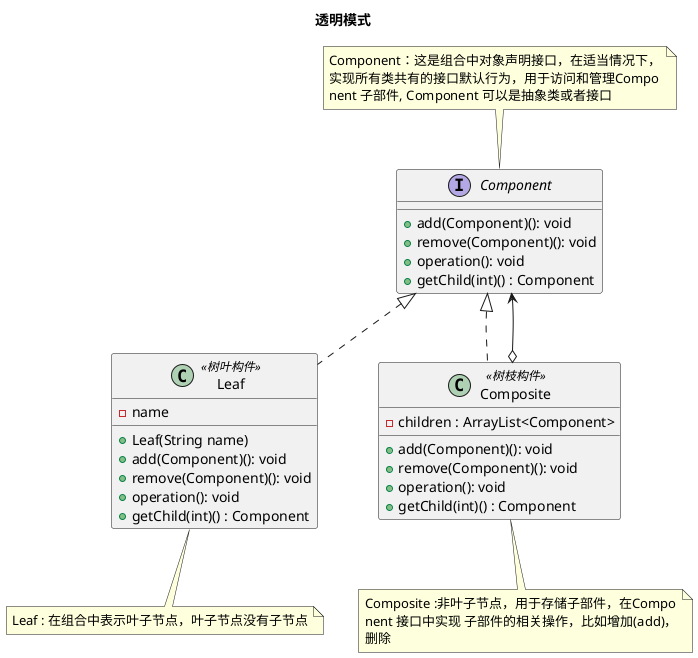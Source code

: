 @startuml

title 透明模式

interface Component {
    + add(Component)(): void
    + remove(Component)(): void
    + operation(): void
    + getChild(int)() : Component
}

class Leaf <<树叶构件>> implements Component {
    - name
    + Leaf(String name)
    + add(Component)(): void
    + remove(Component)(): void
    + operation(): void
    + getChild(int)() : Component
}

class Composite <<树枝构件>> implements Component {
    - children : ArrayList<Component>
    + add(Component)(): void
    + remove(Component)(): void
    + operation(): void
    + getChild(int)() : Component
}



Component <--o Composite



note top of Component
    Component：这是组合中对象声明接口，在适当情况下，
    实现所有类共有的接口默认行为，用于访问和管理Compo
    nent 子部件, Component 可以是抽象类或者接口
end note

note bottom of Leaf
    Leaf : 在组合中表示叶子节点，叶子节点没有子节点
end note

note bottom of Composite
    Composite :非叶子节点，用于存储子部件，在Compo
    nent 接口中实现 子部件的相关操作，比如增加(add)，
    删除
end note


newpage

title 安全模式


interface Component {
    + operation(): void
}

class Leaf <<树叶构件>> implements Component {
    - name
    + Leaf(String name)
    + operation(): void
}

class Composite <<树枝构件>> implements Component {
    - children : ArrayList<Component>
    + add(Component)(): void
    + remove(Component)(): void
    + operation(): void
    + getChild(int)() : Component
}



Component <--o Composite

@enduml